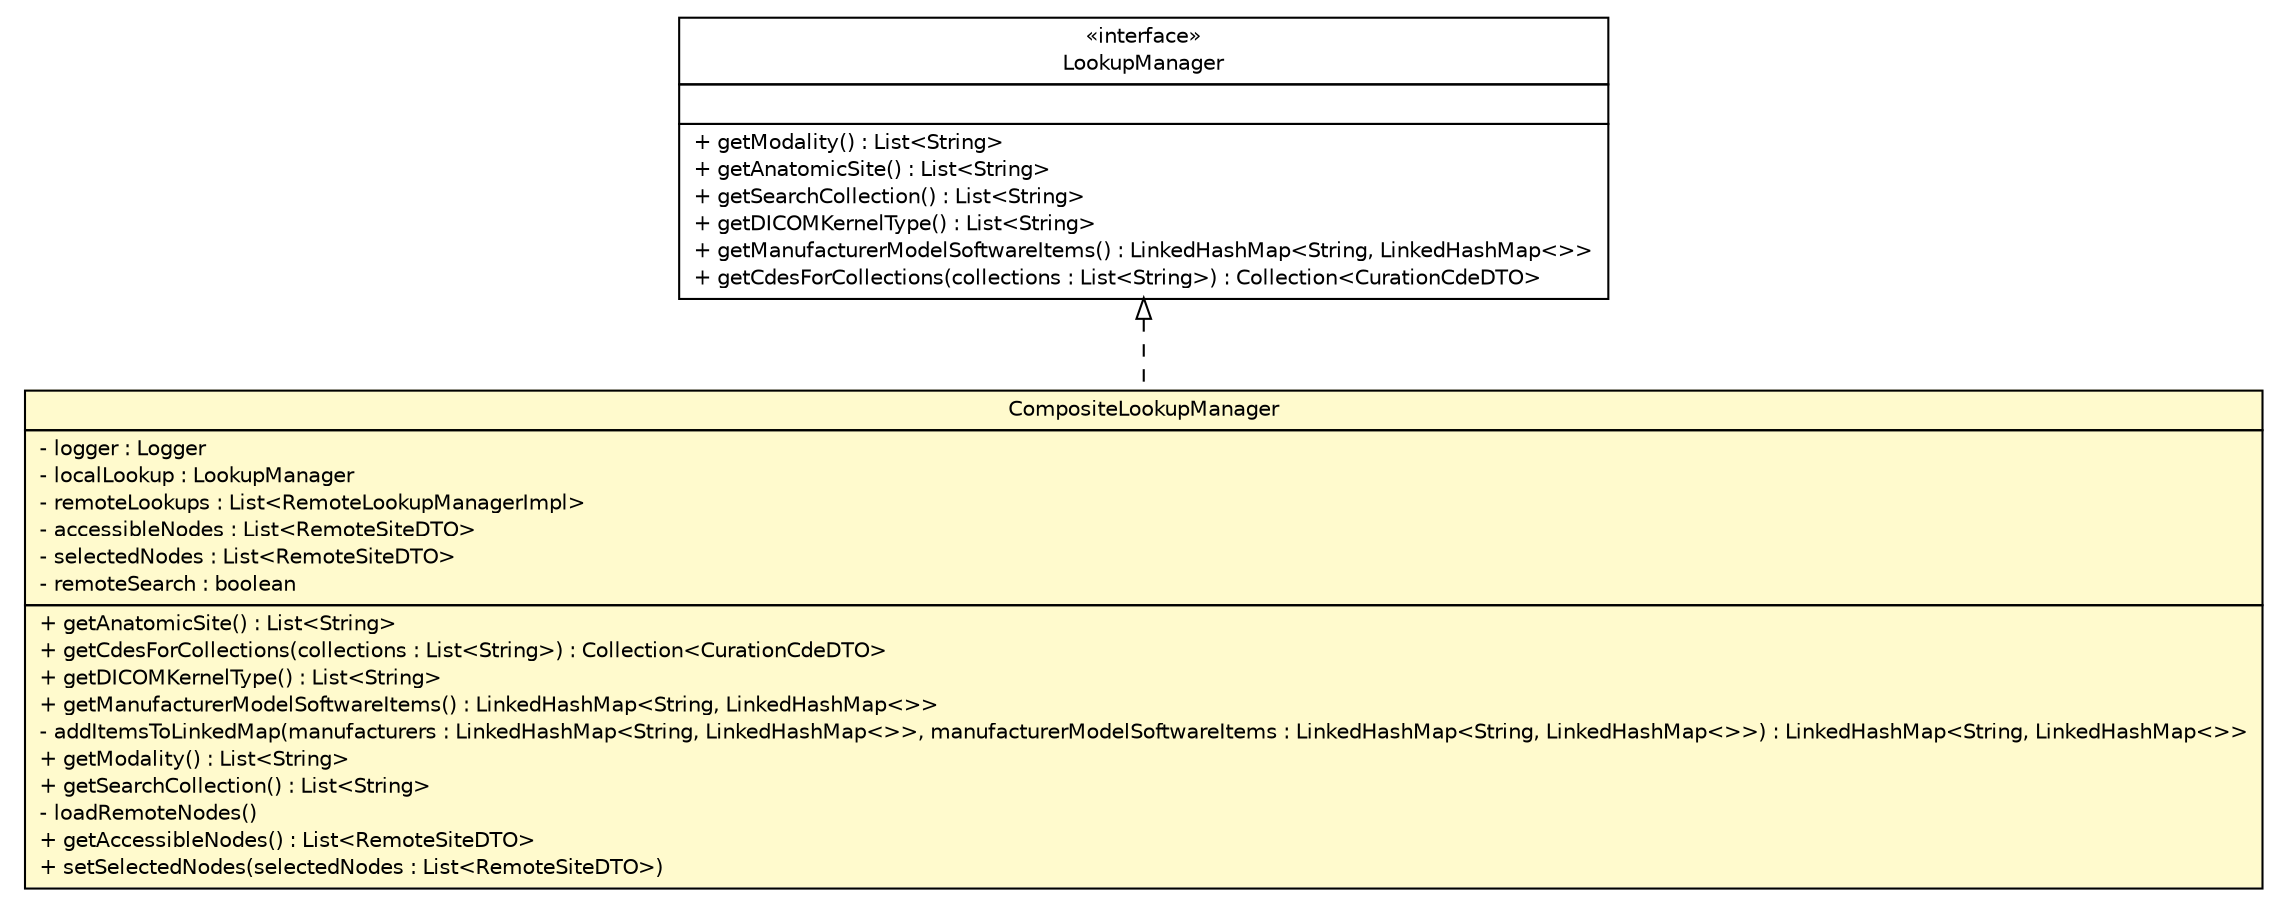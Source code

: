 #!/usr/local/bin/dot
#
# Class diagram 
# Generated by UmlGraph version 4.8 (http://www.spinellis.gr/sw/umlgraph)
#

digraph G {
	edge [fontname="Helvetica",fontsize=10,labelfontname="Helvetica",labelfontsize=10];
	node [fontname="Helvetica",fontsize=10,shape=plaintext];
	// gov.nih.nci.ncia.lookup.CompositeLookupManager
	c39299 [label=<<table border="0" cellborder="1" cellspacing="0" cellpadding="2" port="p" bgcolor="lemonChiffon" href="./CompositeLookupManager.html">
		<tr><td><table border="0" cellspacing="0" cellpadding="1">
			<tr><td> CompositeLookupManager </td></tr>
		</table></td></tr>
		<tr><td><table border="0" cellspacing="0" cellpadding="1">
			<tr><td align="left"> - logger : Logger </td></tr>
			<tr><td align="left"> - localLookup : LookupManager </td></tr>
			<tr><td align="left"> - remoteLookups : List&lt;RemoteLookupManagerImpl&gt; </td></tr>
			<tr><td align="left"> - accessibleNodes : List&lt;RemoteSiteDTO&gt; </td></tr>
			<tr><td align="left"> - selectedNodes : List&lt;RemoteSiteDTO&gt; </td></tr>
			<tr><td align="left"> - remoteSearch : boolean </td></tr>
		</table></td></tr>
		<tr><td><table border="0" cellspacing="0" cellpadding="1">
			<tr><td align="left"> + getAnatomicSite() : List&lt;String&gt; </td></tr>
			<tr><td align="left"> + getCdesForCollections(collections : List&lt;String&gt;) : Collection&lt;CurationCdeDTO&gt; </td></tr>
			<tr><td align="left"> + getDICOMKernelType() : List&lt;String&gt; </td></tr>
			<tr><td align="left"> + getManufacturerModelSoftwareItems() : LinkedHashMap&lt;String, LinkedHashMap&lt;&gt;&gt; </td></tr>
			<tr><td align="left"> - addItemsToLinkedMap(manufacturers : LinkedHashMap&lt;String, LinkedHashMap&lt;&gt;&gt;, manufacturerModelSoftwareItems : LinkedHashMap&lt;String, LinkedHashMap&lt;&gt;&gt;) : LinkedHashMap&lt;String, LinkedHashMap&lt;&gt;&gt; </td></tr>
			<tr><td align="left"> + getModality() : List&lt;String&gt; </td></tr>
			<tr><td align="left"> + getSearchCollection() : List&lt;String&gt; </td></tr>
			<tr><td align="left"> - loadRemoteNodes() </td></tr>
			<tr><td align="left"> + getAccessibleNodes() : List&lt;RemoteSiteDTO&gt; </td></tr>
			<tr><td align="left"> + setSelectedNodes(selectedNodes : List&lt;RemoteSiteDTO&gt;) </td></tr>
		</table></td></tr>
		</table>>, fontname="Helvetica", fontcolor="black", fontsize=10.0];
	// gov.nih.nci.ncia.lookup.LookupManager
	c39301 [label=<<table border="0" cellborder="1" cellspacing="0" cellpadding="2" port="p" href="./LookupManager.html">
		<tr><td><table border="0" cellspacing="0" cellpadding="1">
			<tr><td> &laquo;interface&raquo; </td></tr>
			<tr><td> LookupManager </td></tr>
		</table></td></tr>
		<tr><td><table border="0" cellspacing="0" cellpadding="1">
			<tr><td align="left">  </td></tr>
		</table></td></tr>
		<tr><td><table border="0" cellspacing="0" cellpadding="1">
			<tr><td align="left"> + getModality() : List&lt;String&gt; </td></tr>
			<tr><td align="left"> + getAnatomicSite() : List&lt;String&gt; </td></tr>
			<tr><td align="left"> + getSearchCollection() : List&lt;String&gt; </td></tr>
			<tr><td align="left"> + getDICOMKernelType() : List&lt;String&gt; </td></tr>
			<tr><td align="left"> + getManufacturerModelSoftwareItems() : LinkedHashMap&lt;String, LinkedHashMap&lt;&gt;&gt; </td></tr>
			<tr><td align="left"> + getCdesForCollections(collections : List&lt;String&gt;) : Collection&lt;CurationCdeDTO&gt; </td></tr>
		</table></td></tr>
		</table>>, fontname="Helvetica", fontcolor="black", fontsize=10.0];
	//gov.nih.nci.ncia.lookup.CompositeLookupManager implements gov.nih.nci.ncia.lookup.LookupManager
	c39301:p -> c39299:p [dir=back,arrowtail=empty,style=dashed];
}

